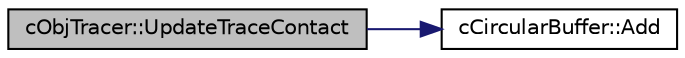 digraph "cObjTracer::UpdateTraceContact"
{
 // LATEX_PDF_SIZE
  edge [fontname="Helvetica",fontsize="10",labelfontname="Helvetica",labelfontsize="10"];
  node [fontname="Helvetica",fontsize="10",shape=record];
  rankdir="LR";
  Node1 [label="cObjTracer::UpdateTraceContact",height=0.2,width=0.4,color="black", fillcolor="grey75", style="filled", fontcolor="black",tooltip=" "];
  Node1 -> Node2 [color="midnightblue",fontsize="10",style="solid",fontname="Helvetica"];
  Node2 [label="cCircularBuffer::Add",height=0.2,width=0.4,color="black", fillcolor="white", style="filled",URL="$classc_circular_buffer.html#a772e473ca90fffa7072a6062b4ed6117",tooltip=" "];
}
